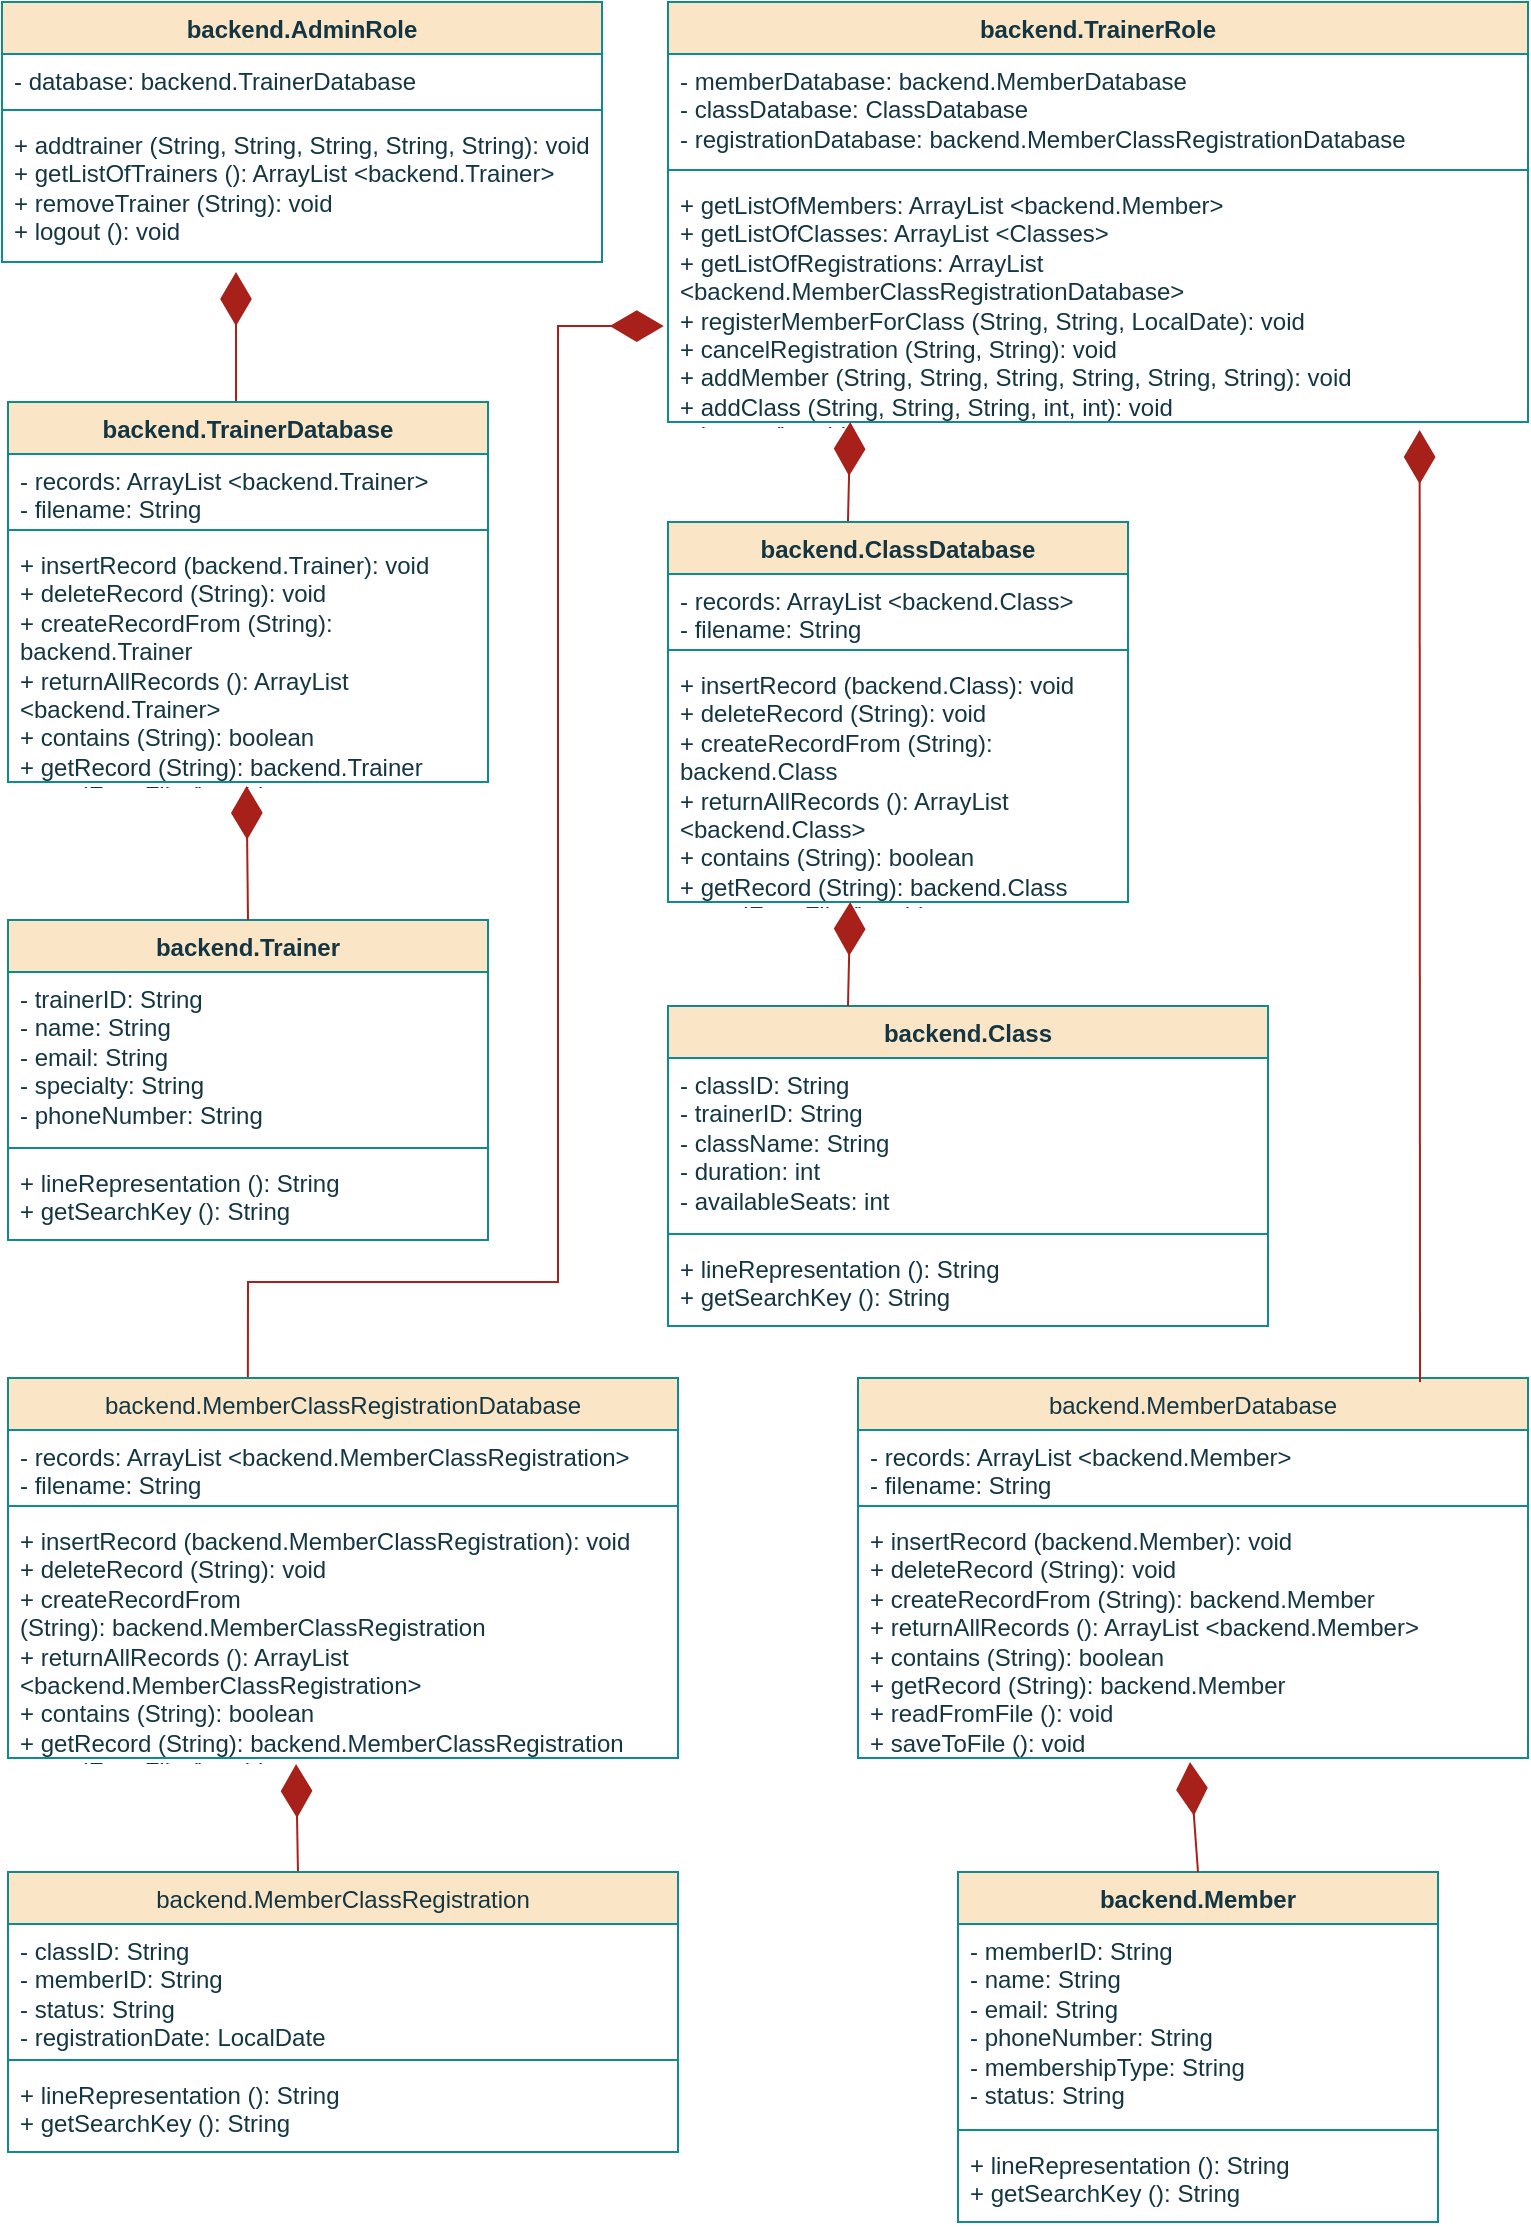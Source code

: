 <mxfile version="24.8.3">
  <diagram name="Page-1" id="JUcYzHdb48iwHuwYL6-H">
    <mxGraphModel dx="880" dy="468" grid="1" gridSize="5" guides="1" tooltips="1" connect="1" arrows="1" fold="1" page="1" pageScale="1" pageWidth="827" pageHeight="1169" math="0" shadow="0">
      <root>
        <mxCell id="0" />
        <mxCell id="1" parent="0" />
        <mxCell id="aSdRzUpNBeTwW4BRIwoA-1" value="backend.AdminRole" style="swimlane;fontStyle=1;align=center;verticalAlign=top;childLayout=stackLayout;horizontal=1;startSize=26;horizontalStack=0;resizeParent=1;resizeParentMax=0;resizeLast=0;collapsible=1;marginBottom=0;whiteSpace=wrap;html=1;labelBackgroundColor=none;fillColor=#FAE5C7;strokeColor=#0F8B8D;fontColor=#143642;" vertex="1" parent="1">
          <mxGeometry x="57" y="20" width="300" height="130" as="geometry" />
        </mxCell>
        <mxCell id="aSdRzUpNBeTwW4BRIwoA-2" value="- database: backend.TrainerDatabase" style="text;strokeColor=none;fillColor=none;align=left;verticalAlign=top;spacingLeft=4;spacingRight=4;overflow=hidden;rotatable=0;points=[[0,0.5],[1,0.5]];portConstraint=eastwest;whiteSpace=wrap;html=1;labelBackgroundColor=none;fontColor=#143642;" vertex="1" parent="aSdRzUpNBeTwW4BRIwoA-1">
          <mxGeometry y="26" width="300" height="24" as="geometry" />
        </mxCell>
        <mxCell id="aSdRzUpNBeTwW4BRIwoA-3" value="" style="line;strokeWidth=1;fillColor=none;align=left;verticalAlign=middle;spacingTop=-1;spacingLeft=3;spacingRight=3;rotatable=0;labelPosition=right;points=[];portConstraint=eastwest;strokeColor=#0F8B8D;labelBackgroundColor=none;fontColor=#143642;" vertex="1" parent="aSdRzUpNBeTwW4BRIwoA-1">
          <mxGeometry y="50" width="300" height="8" as="geometry" />
        </mxCell>
        <mxCell id="aSdRzUpNBeTwW4BRIwoA-4" value="+ addtrainer (String, String, String, String, String): void&lt;div&gt;+ getListOfTrainers (): ArrayList &amp;lt;backend.Trainer&amp;gt;&lt;/div&gt;&lt;div&gt;+ removeTrainer (String): void&lt;/div&gt;&lt;div&gt;+ logout (): void&lt;/div&gt;" style="text;strokeColor=none;fillColor=none;align=left;verticalAlign=top;spacingLeft=4;spacingRight=4;overflow=hidden;rotatable=0;points=[[0,0.5],[1,0.5]];portConstraint=eastwest;whiteSpace=wrap;html=1;labelBackgroundColor=none;fontColor=#143642;" vertex="1" parent="aSdRzUpNBeTwW4BRIwoA-1">
          <mxGeometry y="58" width="300" height="72" as="geometry" />
        </mxCell>
        <mxCell id="aSdRzUpNBeTwW4BRIwoA-7" value="" style="endArrow=diamondThin;endFill=1;endSize=24;html=1;rounded=0;entryX=0.39;entryY=1.069;entryDx=0;entryDy=0;entryPerimeter=0;labelBackgroundColor=none;strokeColor=#A8201A;fontColor=default;exitX=0.475;exitY=0.011;exitDx=0;exitDy=0;exitPerimeter=0;" edge="1" parent="1" source="aSdRzUpNBeTwW4BRIwoA-16" target="aSdRzUpNBeTwW4BRIwoA-4">
          <mxGeometry width="160" relative="1" as="geometry">
            <mxPoint x="210" y="220" as="sourcePoint" />
            <mxPoint x="260" y="260" as="targetPoint" />
            <Array as="points" />
          </mxGeometry>
        </mxCell>
        <mxCell id="aSdRzUpNBeTwW4BRIwoA-16" value="backend.TrainerDatabase" style="swimlane;fontStyle=1;align=center;verticalAlign=top;childLayout=stackLayout;horizontal=1;startSize=26;horizontalStack=0;resizeParent=1;resizeParentMax=0;resizeLast=0;collapsible=1;marginBottom=0;whiteSpace=wrap;html=1;labelBackgroundColor=none;fillColor=#FAE5C7;strokeColor=#0F8B8D;fontColor=#143642;" vertex="1" parent="1">
          <mxGeometry x="60" y="220" width="240" height="190" as="geometry" />
        </mxCell>
        <mxCell id="aSdRzUpNBeTwW4BRIwoA-17" value="- records: ArrayList &amp;lt;backend.Trainer&amp;gt;&lt;div&gt;- filename: String&lt;/div&gt;" style="text;strokeColor=none;fillColor=none;align=left;verticalAlign=top;spacingLeft=4;spacingRight=4;overflow=hidden;rotatable=0;points=[[0,0.5],[1,0.5]];portConstraint=eastwest;whiteSpace=wrap;html=1;labelBackgroundColor=none;fontColor=#143642;" vertex="1" parent="aSdRzUpNBeTwW4BRIwoA-16">
          <mxGeometry y="26" width="240" height="34" as="geometry" />
        </mxCell>
        <mxCell id="aSdRzUpNBeTwW4BRIwoA-18" value="" style="line;strokeWidth=1;fillColor=none;align=left;verticalAlign=middle;spacingTop=-1;spacingLeft=3;spacingRight=3;rotatable=0;labelPosition=right;points=[];portConstraint=eastwest;strokeColor=#0F8B8D;labelBackgroundColor=none;fontColor=#143642;" vertex="1" parent="aSdRzUpNBeTwW4BRIwoA-16">
          <mxGeometry y="60" width="240" height="8" as="geometry" />
        </mxCell>
        <mxCell id="aSdRzUpNBeTwW4BRIwoA-19" value="+ insertRecord (backend.Trainer): void&lt;div&gt;+ deleteRecord (String): void&lt;br&gt;&lt;div&gt;+ createRecordFrom (String): backend.Trainer&lt;/div&gt;&lt;div&gt;+ returnAllRecords (): ArrayList &amp;lt;backend.Trainer&amp;gt;&lt;/div&gt;&lt;div&gt;+ contains (String): boolean&lt;/div&gt;&lt;div&gt;+ getRecord (String): backend.Trainer&lt;/div&gt;&lt;div&gt;+ readFromFile (): void&lt;/div&gt;&lt;/div&gt;&lt;div&gt;+ saveToFile (): void&lt;/div&gt;" style="text;strokeColor=none;fillColor=none;align=left;verticalAlign=top;spacingLeft=4;spacingRight=4;overflow=hidden;rotatable=0;points=[[0,0.5],[1,0.5]];portConstraint=eastwest;whiteSpace=wrap;html=1;labelBackgroundColor=none;fontColor=#143642;" vertex="1" parent="aSdRzUpNBeTwW4BRIwoA-16">
          <mxGeometry y="68" width="240" height="122" as="geometry" />
        </mxCell>
        <mxCell id="aSdRzUpNBeTwW4BRIwoA-22" value="backend.Trainer" style="swimlane;fontStyle=1;align=center;verticalAlign=top;childLayout=stackLayout;horizontal=1;startSize=26;horizontalStack=0;resizeParent=1;resizeParentMax=0;resizeLast=0;collapsible=1;marginBottom=0;whiteSpace=wrap;html=1;labelBackgroundColor=none;fillColor=#FAE5C7;strokeColor=#0F8B8D;fontColor=#143642;" vertex="1" parent="1">
          <mxGeometry x="60" y="479" width="240" height="160" as="geometry" />
        </mxCell>
        <mxCell id="aSdRzUpNBeTwW4BRIwoA-23" value="- trainerID: String&lt;div&gt;- name: String&lt;/div&gt;&lt;div&gt;- email: String&lt;/div&gt;&lt;div&gt;- specialty: String&lt;/div&gt;&lt;div&gt;- phoneNumber: String&lt;/div&gt;" style="text;strokeColor=none;fillColor=none;align=left;verticalAlign=top;spacingLeft=4;spacingRight=4;overflow=hidden;rotatable=0;points=[[0,0.5],[1,0.5]];portConstraint=eastwest;whiteSpace=wrap;html=1;labelBackgroundColor=none;fontColor=#143642;" vertex="1" parent="aSdRzUpNBeTwW4BRIwoA-22">
          <mxGeometry y="26" width="240" height="84" as="geometry" />
        </mxCell>
        <mxCell id="aSdRzUpNBeTwW4BRIwoA-24" value="" style="line;strokeWidth=1;fillColor=none;align=left;verticalAlign=middle;spacingTop=-1;spacingLeft=3;spacingRight=3;rotatable=0;labelPosition=right;points=[];portConstraint=eastwest;strokeColor=#0F8B8D;labelBackgroundColor=none;fontColor=#143642;" vertex="1" parent="aSdRzUpNBeTwW4BRIwoA-22">
          <mxGeometry y="110" width="240" height="8" as="geometry" />
        </mxCell>
        <mxCell id="aSdRzUpNBeTwW4BRIwoA-25" value="+ lineRepresentation (): String&lt;div&gt;+ getSearchKey (): String&lt;/div&gt;" style="text;strokeColor=none;fillColor=none;align=left;verticalAlign=top;spacingLeft=4;spacingRight=4;overflow=hidden;rotatable=0;points=[[0,0.5],[1,0.5]];portConstraint=eastwest;whiteSpace=wrap;html=1;labelBackgroundColor=none;fontColor=#143642;" vertex="1" parent="aSdRzUpNBeTwW4BRIwoA-22">
          <mxGeometry y="118" width="240" height="42" as="geometry" />
        </mxCell>
        <mxCell id="aSdRzUpNBeTwW4BRIwoA-26" value="" style="endArrow=diamondThin;endFill=1;endSize=24;html=1;rounded=0;entryX=0.497;entryY=1.016;entryDx=0;entryDy=0;entryPerimeter=0;labelBackgroundColor=none;strokeColor=#A8201A;fontColor=default;exitX=0.5;exitY=0;exitDx=0;exitDy=0;" edge="1" parent="1" source="aSdRzUpNBeTwW4BRIwoA-22" target="aSdRzUpNBeTwW4BRIwoA-19">
          <mxGeometry width="160" relative="1" as="geometry">
            <mxPoint x="210" y="490" as="sourcePoint" />
            <mxPoint x="220" y="164" as="targetPoint" />
            <Array as="points" />
          </mxGeometry>
        </mxCell>
        <mxCell id="aSdRzUpNBeTwW4BRIwoA-27" value="backend.TrainerRole" style="swimlane;fontStyle=1;align=center;verticalAlign=top;childLayout=stackLayout;horizontal=1;startSize=26;horizontalStack=0;resizeParent=1;resizeParentMax=0;resizeLast=0;collapsible=1;marginBottom=0;whiteSpace=wrap;html=1;labelBackgroundColor=none;fillColor=#FAE5C7;strokeColor=#0F8B8D;fontColor=#143642;" vertex="1" parent="1">
          <mxGeometry x="390" y="20" width="430" height="210" as="geometry" />
        </mxCell>
        <mxCell id="aSdRzUpNBeTwW4BRIwoA-28" value="- memberDatabase: backend.MemberDatabase&lt;div&gt;- classDatabase: C&lt;span style=&quot;background-color: initial;&quot;&gt;lassDatabase&lt;/span&gt;&lt;/div&gt;&lt;div&gt;&lt;span style=&quot;background-color: initial;&quot;&gt;- registrationDatabase:&amp;nbsp;&lt;/span&gt;&lt;span style=&quot;background-color: initial;&quot;&gt;backend.MemberClassRegistrationDatabase&lt;/span&gt;&lt;/div&gt;" style="text;strokeColor=none;fillColor=none;align=left;verticalAlign=top;spacingLeft=4;spacingRight=4;overflow=hidden;rotatable=0;points=[[0,0.5],[1,0.5]];portConstraint=eastwest;whiteSpace=wrap;html=1;labelBackgroundColor=none;fontColor=#143642;" vertex="1" parent="aSdRzUpNBeTwW4BRIwoA-27">
          <mxGeometry y="26" width="430" height="54" as="geometry" />
        </mxCell>
        <mxCell id="aSdRzUpNBeTwW4BRIwoA-29" value="" style="line;strokeWidth=1;fillColor=none;align=left;verticalAlign=middle;spacingTop=-1;spacingLeft=3;spacingRight=3;rotatable=0;labelPosition=right;points=[];portConstraint=eastwest;strokeColor=#0F8B8D;labelBackgroundColor=none;fontColor=#143642;" vertex="1" parent="aSdRzUpNBeTwW4BRIwoA-27">
          <mxGeometry y="80" width="430" height="8" as="geometry" />
        </mxCell>
        <mxCell id="aSdRzUpNBeTwW4BRIwoA-30" value="+ getListOfMembers: ArrayList &amp;lt;backend.Member&amp;gt;&lt;div&gt;+ getListOfClasses: ArrayList &amp;lt;Classes&amp;gt;&lt;/div&gt;&lt;div&gt;+ getListOfRegistrations: ArrayList &amp;lt;backend.MemberClassRegistrationDatabase&amp;gt;&lt;/div&gt;&lt;div&gt;+ registerMemberForClass (String, String, LocalDate): void&lt;/div&gt;&lt;div&gt;+ cancelRegistration (String, String): void&lt;/div&gt;&lt;div&gt;+ addMember&amp;nbsp;&lt;span style=&quot;background-color: initial;&quot;&gt;(String, String, String, String, String, String): void&lt;/span&gt;&lt;/div&gt;&lt;div&gt;+ addClass (String, String, String, int, int): void&lt;/div&gt;&lt;div&gt;+ logout (): void&lt;/div&gt;" style="text;strokeColor=none;fillColor=none;align=left;verticalAlign=top;spacingLeft=4;spacingRight=4;overflow=hidden;rotatable=0;points=[[0,0.5],[1,0.5]];portConstraint=eastwest;whiteSpace=wrap;html=1;labelBackgroundColor=none;fontColor=#143642;" vertex="1" parent="aSdRzUpNBeTwW4BRIwoA-27">
          <mxGeometry y="88" width="430" height="122" as="geometry" />
        </mxCell>
        <mxCell id="aSdRzUpNBeTwW4BRIwoA-32" value="" style="endArrow=diamondThin;endFill=1;endSize=24;html=1;rounded=0;strokeColor=#A8201A;fontColor=#143642;fillColor=#FAE5C7;entryX=0.491;entryY=1.016;entryDx=0;entryDy=0;entryPerimeter=0;exitX=0.391;exitY=0.011;exitDx=0;exitDy=0;exitPerimeter=0;" edge="1" parent="1" source="aSdRzUpNBeTwW4BRIwoA-33">
          <mxGeometry width="160" relative="1" as="geometry">
            <mxPoint x="480" y="278.05" as="sourcePoint" />
            <mxPoint x="481.13" y="230.002" as="targetPoint" />
          </mxGeometry>
        </mxCell>
        <mxCell id="aSdRzUpNBeTwW4BRIwoA-33" value="backend.ClassDatabase" style="swimlane;fontStyle=1;align=center;verticalAlign=top;childLayout=stackLayout;horizontal=1;startSize=26;horizontalStack=0;resizeParent=1;resizeParentMax=0;resizeLast=0;collapsible=1;marginBottom=0;whiteSpace=wrap;html=1;labelBackgroundColor=none;fillColor=#FAE5C7;strokeColor=#0F8B8D;fontColor=#143642;" vertex="1" parent="1">
          <mxGeometry x="390" y="280" width="230" height="190" as="geometry" />
        </mxCell>
        <mxCell id="aSdRzUpNBeTwW4BRIwoA-34" value="- records: ArrayList &amp;lt;backend.Class&amp;gt;&lt;div&gt;- filename: String&lt;/div&gt;" style="text;strokeColor=none;fillColor=none;align=left;verticalAlign=top;spacingLeft=4;spacingRight=4;overflow=hidden;rotatable=0;points=[[0,0.5],[1,0.5]];portConstraint=eastwest;whiteSpace=wrap;html=1;labelBackgroundColor=none;fontColor=#143642;" vertex="1" parent="aSdRzUpNBeTwW4BRIwoA-33">
          <mxGeometry y="26" width="230" height="34" as="geometry" />
        </mxCell>
        <mxCell id="aSdRzUpNBeTwW4BRIwoA-35" value="" style="line;strokeWidth=1;fillColor=none;align=left;verticalAlign=middle;spacingTop=-1;spacingLeft=3;spacingRight=3;rotatable=0;labelPosition=right;points=[];portConstraint=eastwest;strokeColor=#0F8B8D;labelBackgroundColor=none;fontColor=#143642;" vertex="1" parent="aSdRzUpNBeTwW4BRIwoA-33">
          <mxGeometry y="60" width="230" height="8" as="geometry" />
        </mxCell>
        <mxCell id="aSdRzUpNBeTwW4BRIwoA-36" value="+ insertRecord (backend.Class): void&lt;div&gt;+ deleteRecord (String): void&lt;br&gt;&lt;div&gt;+ createRecordFrom (String): backend.Class&lt;/div&gt;&lt;div&gt;+ returnAllRecords (): ArrayList &amp;lt;backend.Class&amp;gt;&lt;/div&gt;&lt;div&gt;+ contains (String): boolean&lt;/div&gt;&lt;div&gt;+ getRecord (String): backend.Class&lt;/div&gt;&lt;div&gt;+ readFromFile (): void&lt;/div&gt;&lt;/div&gt;&lt;div&gt;+ saveToFile (): void&lt;/div&gt;" style="text;strokeColor=none;fillColor=none;align=left;verticalAlign=top;spacingLeft=4;spacingRight=4;overflow=hidden;rotatable=0;points=[[0,0.5],[1,0.5]];portConstraint=eastwest;whiteSpace=wrap;html=1;labelBackgroundColor=none;fontColor=#143642;" vertex="1" parent="aSdRzUpNBeTwW4BRIwoA-33">
          <mxGeometry y="68" width="230" height="122" as="geometry" />
        </mxCell>
        <mxCell id="aSdRzUpNBeTwW4BRIwoA-37" value="backend.Class" style="swimlane;fontStyle=1;align=center;verticalAlign=top;childLayout=stackLayout;horizontal=1;startSize=26;horizontalStack=0;resizeParent=1;resizeParentMax=0;resizeLast=0;collapsible=1;marginBottom=0;whiteSpace=wrap;html=1;labelBackgroundColor=none;fillColor=#FAE5C7;strokeColor=#0F8B8D;fontColor=#143642;" vertex="1" parent="1">
          <mxGeometry x="390" y="522" width="300" height="160" as="geometry" />
        </mxCell>
        <mxCell id="aSdRzUpNBeTwW4BRIwoA-38" value="&lt;div&gt;- classID: String&lt;/div&gt;- trainerID: String&lt;div&gt;- className: String&lt;/div&gt;&lt;div&gt;- duration: int&lt;/div&gt;&lt;div&gt;- availableSeats: int&lt;/div&gt;" style="text;strokeColor=none;fillColor=none;align=left;verticalAlign=top;spacingLeft=4;spacingRight=4;overflow=hidden;rotatable=0;points=[[0,0.5],[1,0.5]];portConstraint=eastwest;whiteSpace=wrap;html=1;labelBackgroundColor=none;fontColor=#143642;" vertex="1" parent="aSdRzUpNBeTwW4BRIwoA-37">
          <mxGeometry y="26" width="300" height="84" as="geometry" />
        </mxCell>
        <mxCell id="aSdRzUpNBeTwW4BRIwoA-39" value="" style="line;strokeWidth=1;fillColor=none;align=left;verticalAlign=middle;spacingTop=-1;spacingLeft=3;spacingRight=3;rotatable=0;labelPosition=right;points=[];portConstraint=eastwest;strokeColor=#0F8B8D;labelBackgroundColor=none;fontColor=#143642;" vertex="1" parent="aSdRzUpNBeTwW4BRIwoA-37">
          <mxGeometry y="110" width="300" height="8" as="geometry" />
        </mxCell>
        <mxCell id="aSdRzUpNBeTwW4BRIwoA-40" value="+ lineRepresentation (): String&lt;div&gt;+ getSearchKey (): String&lt;/div&gt;" style="text;strokeColor=none;fillColor=none;align=left;verticalAlign=top;spacingLeft=4;spacingRight=4;overflow=hidden;rotatable=0;points=[[0,0.5],[1,0.5]];portConstraint=eastwest;whiteSpace=wrap;html=1;labelBackgroundColor=none;fontColor=#143642;" vertex="1" parent="aSdRzUpNBeTwW4BRIwoA-37">
          <mxGeometry y="118" width="300" height="42" as="geometry" />
        </mxCell>
        <mxCell id="aSdRzUpNBeTwW4BRIwoA-41" value="" style="endArrow=diamondThin;endFill=1;endSize=24;html=1;rounded=0;strokeColor=#A8201A;fontColor=#143642;fillColor=#FAE5C7;entryX=0.491;entryY=1.016;entryDx=0;entryDy=0;entryPerimeter=0;exitX=0.391;exitY=0.011;exitDx=0;exitDy=0;exitPerimeter=0;" edge="1" parent="1">
          <mxGeometry width="160" relative="1" as="geometry">
            <mxPoint x="480" y="522" as="sourcePoint" />
            <mxPoint x="481.13" y="470.002" as="targetPoint" />
          </mxGeometry>
        </mxCell>
        <mxCell id="aSdRzUpNBeTwW4BRIwoA-42" value="" style="endArrow=diamondThin;endFill=1;endSize=24;html=1;rounded=0;strokeColor=#A8201A;fontColor=#143642;fillColor=#FAE5C7;entryX=-0.005;entryY=0.607;entryDx=0;entryDy=0;entryPerimeter=0;exitX=0.358;exitY=0.011;exitDx=0;exitDy=0;exitPerimeter=0;" edge="1" parent="1" source="aSdRzUpNBeTwW4BRIwoA-43" target="aSdRzUpNBeTwW4BRIwoA-30">
          <mxGeometry width="160" relative="1" as="geometry">
            <mxPoint x="180" y="690" as="sourcePoint" />
            <mxPoint x="389" y="175" as="targetPoint" />
            <Array as="points">
              <mxPoint x="180" y="660" />
              <mxPoint x="335" y="660" />
              <mxPoint x="335" y="182" />
            </Array>
          </mxGeometry>
        </mxCell>
        <mxCell id="aSdRzUpNBeTwW4BRIwoA-43" value="&lt;span style=&quot;font-weight: 400; text-align: left;&quot;&gt;backend.MemberClassRegistrationDatabase&lt;/span&gt;" style="swimlane;fontStyle=1;align=center;verticalAlign=top;childLayout=stackLayout;horizontal=1;startSize=26;horizontalStack=0;resizeParent=1;resizeParentMax=0;resizeLast=0;collapsible=1;marginBottom=0;whiteSpace=wrap;html=1;labelBackgroundColor=none;fillColor=#FAE5C7;strokeColor=#0F8B8D;fontColor=#143642;" vertex="1" parent="1">
          <mxGeometry x="60" y="708" width="335" height="190" as="geometry" />
        </mxCell>
        <mxCell id="aSdRzUpNBeTwW4BRIwoA-44" value="- records: ArrayList &amp;lt;backend.MemberClassRegistration&amp;gt;&lt;div&gt;- filename: String&lt;/div&gt;" style="text;strokeColor=none;fillColor=none;align=left;verticalAlign=top;spacingLeft=4;spacingRight=4;overflow=hidden;rotatable=0;points=[[0,0.5],[1,0.5]];portConstraint=eastwest;whiteSpace=wrap;html=1;labelBackgroundColor=none;fontColor=#143642;" vertex="1" parent="aSdRzUpNBeTwW4BRIwoA-43">
          <mxGeometry y="26" width="335" height="34" as="geometry" />
        </mxCell>
        <mxCell id="aSdRzUpNBeTwW4BRIwoA-45" value="" style="line;strokeWidth=1;fillColor=none;align=left;verticalAlign=middle;spacingTop=-1;spacingLeft=3;spacingRight=3;rotatable=0;labelPosition=right;points=[];portConstraint=eastwest;strokeColor=#0F8B8D;labelBackgroundColor=none;fontColor=#143642;" vertex="1" parent="aSdRzUpNBeTwW4BRIwoA-43">
          <mxGeometry y="60" width="335" height="8" as="geometry" />
        </mxCell>
        <mxCell id="aSdRzUpNBeTwW4BRIwoA-46" value="+ insertRecord (backend.MemberClassRegistration): void&lt;div&gt;+ deleteRecord (String): void&lt;br&gt;&lt;div&gt;+ createRecordFrom (String):&amp;nbsp;&lt;span style=&quot;background-color: initial;&quot;&gt;backend.MemberClassRegistration&lt;/span&gt;&lt;/div&gt;&lt;div&gt;+ returnAllRecords (): ArrayList &amp;lt;backend.MemberClassRegistration&amp;gt;&lt;/div&gt;&lt;div&gt;+ contains (String): boolean&lt;/div&gt;&lt;div&gt;+ getRecord (String):&amp;nbsp;&lt;span style=&quot;background-color: initial;&quot;&gt;backend.MemberClassRegistration&lt;/span&gt;&lt;/div&gt;&lt;div&gt;+ readFromFile (): void&lt;/div&gt;&lt;/div&gt;&lt;div&gt;+ saveToFile (): void&lt;/div&gt;" style="text;strokeColor=none;fillColor=none;align=left;verticalAlign=top;spacingLeft=4;spacingRight=4;overflow=hidden;rotatable=0;points=[[0,0.5],[1,0.5]];portConstraint=eastwest;whiteSpace=wrap;html=1;labelBackgroundColor=none;fontColor=#143642;" vertex="1" parent="aSdRzUpNBeTwW4BRIwoA-43">
          <mxGeometry y="68" width="335" height="122" as="geometry" />
        </mxCell>
        <mxCell id="aSdRzUpNBeTwW4BRIwoA-47" value="" style="endArrow=diamondThin;endFill=1;endSize=24;html=1;rounded=0;strokeColor=#A8201A;fontColor=#143642;fillColor=#FAE5C7;entryX=0.43;entryY=1.025;entryDx=0;entryDy=0;entryPerimeter=0;exitX=0.433;exitY=0.029;exitDx=0;exitDy=0;exitPerimeter=0;" edge="1" parent="1" source="aSdRzUpNBeTwW4BRIwoA-48" target="aSdRzUpNBeTwW4BRIwoA-46">
          <mxGeometry width="160" relative="1" as="geometry">
            <mxPoint x="204" y="950" as="sourcePoint" />
            <mxPoint x="270" y="955" as="targetPoint" />
          </mxGeometry>
        </mxCell>
        <mxCell id="aSdRzUpNBeTwW4BRIwoA-48" value="&lt;span style=&quot;font-weight: 400; text-align: left;&quot;&gt;backend.MemberClassRegistration&lt;/span&gt;" style="swimlane;fontStyle=1;align=center;verticalAlign=top;childLayout=stackLayout;horizontal=1;startSize=26;horizontalStack=0;resizeParent=1;resizeParentMax=0;resizeLast=0;collapsible=1;marginBottom=0;whiteSpace=wrap;html=1;labelBackgroundColor=none;fillColor=#FAE5C7;strokeColor=#0F8B8D;fontColor=#143642;" vertex="1" parent="1">
          <mxGeometry x="60" y="955" width="335" height="140" as="geometry" />
        </mxCell>
        <mxCell id="aSdRzUpNBeTwW4BRIwoA-49" value="&lt;div&gt;- classID: String&lt;/div&gt;&lt;div&gt;- memberID: String&lt;/div&gt;&lt;div&gt;- status: String&lt;/div&gt;&lt;div&gt;- registrationDate: LocalDate&lt;/div&gt;" style="text;strokeColor=none;fillColor=none;align=left;verticalAlign=top;spacingLeft=4;spacingRight=4;overflow=hidden;rotatable=0;points=[[0,0.5],[1,0.5]];portConstraint=eastwest;whiteSpace=wrap;html=1;labelBackgroundColor=none;fontColor=#143642;" vertex="1" parent="aSdRzUpNBeTwW4BRIwoA-48">
          <mxGeometry y="26" width="335" height="64" as="geometry" />
        </mxCell>
        <mxCell id="aSdRzUpNBeTwW4BRIwoA-50" value="" style="line;strokeWidth=1;fillColor=none;align=left;verticalAlign=middle;spacingTop=-1;spacingLeft=3;spacingRight=3;rotatable=0;labelPosition=right;points=[];portConstraint=eastwest;strokeColor=#0F8B8D;labelBackgroundColor=none;fontColor=#143642;" vertex="1" parent="aSdRzUpNBeTwW4BRIwoA-48">
          <mxGeometry y="90" width="335" height="8" as="geometry" />
        </mxCell>
        <mxCell id="aSdRzUpNBeTwW4BRIwoA-51" value="+ lineRepresentation (): String&lt;div&gt;+ getSearchKey (): String&lt;/div&gt;" style="text;strokeColor=none;fillColor=none;align=left;verticalAlign=top;spacingLeft=4;spacingRight=4;overflow=hidden;rotatable=0;points=[[0,0.5],[1,0.5]];portConstraint=eastwest;whiteSpace=wrap;html=1;labelBackgroundColor=none;fontColor=#143642;" vertex="1" parent="aSdRzUpNBeTwW4BRIwoA-48">
          <mxGeometry y="98" width="335" height="42" as="geometry" />
        </mxCell>
        <mxCell id="aSdRzUpNBeTwW4BRIwoA-52" value="&lt;span style=&quot;font-weight: 400; text-align: left;&quot;&gt;backend.MemberDatabase&lt;/span&gt;" style="swimlane;fontStyle=1;align=center;verticalAlign=top;childLayout=stackLayout;horizontal=1;startSize=26;horizontalStack=0;resizeParent=1;resizeParentMax=0;resizeLast=0;collapsible=1;marginBottom=0;whiteSpace=wrap;html=1;labelBackgroundColor=none;fillColor=#FAE5C7;strokeColor=#0F8B8D;fontColor=#143642;" vertex="1" parent="1">
          <mxGeometry x="485" y="708" width="335" height="190" as="geometry" />
        </mxCell>
        <mxCell id="aSdRzUpNBeTwW4BRIwoA-53" value="- records: ArrayList &amp;lt;backend.Member&amp;gt;&lt;div&gt;- filename: String&lt;/div&gt;" style="text;strokeColor=none;fillColor=none;align=left;verticalAlign=top;spacingLeft=4;spacingRight=4;overflow=hidden;rotatable=0;points=[[0,0.5],[1,0.5]];portConstraint=eastwest;whiteSpace=wrap;html=1;labelBackgroundColor=none;fontColor=#143642;" vertex="1" parent="aSdRzUpNBeTwW4BRIwoA-52">
          <mxGeometry y="26" width="335" height="34" as="geometry" />
        </mxCell>
        <mxCell id="aSdRzUpNBeTwW4BRIwoA-54" value="" style="line;strokeWidth=1;fillColor=none;align=left;verticalAlign=middle;spacingTop=-1;spacingLeft=3;spacingRight=3;rotatable=0;labelPosition=right;points=[];portConstraint=eastwest;strokeColor=#0F8B8D;labelBackgroundColor=none;fontColor=#143642;" vertex="1" parent="aSdRzUpNBeTwW4BRIwoA-52">
          <mxGeometry y="60" width="335" height="8" as="geometry" />
        </mxCell>
        <mxCell id="aSdRzUpNBeTwW4BRIwoA-55" value="+ insertRecord (backend.Member): void&lt;div&gt;+ deleteRecord (String): void&lt;br&gt;&lt;div&gt;+ createRecordFrom (String):&amp;nbsp;&lt;span style=&quot;background-color: initial;&quot;&gt;backend.Member&lt;/span&gt;&lt;/div&gt;&lt;div&gt;+ returnAllRecords (): ArrayList &amp;lt;backend.Member&amp;gt;&lt;/div&gt;&lt;div&gt;+ contains (String): boolean&lt;/div&gt;&lt;div&gt;+ getRecord (String):&amp;nbsp;&lt;span style=&quot;background-color: initial;&quot;&gt;backend.Member&lt;/span&gt;&lt;/div&gt;&lt;div&gt;+ readFromFile (): void&lt;/div&gt;&lt;/div&gt;&lt;div&gt;+ saveToFile (): void&lt;/div&gt;" style="text;strokeColor=none;fillColor=none;align=left;verticalAlign=top;spacingLeft=4;spacingRight=4;overflow=hidden;rotatable=0;points=[[0,0.5],[1,0.5]];portConstraint=eastwest;whiteSpace=wrap;html=1;labelBackgroundColor=none;fontColor=#143642;" vertex="1" parent="aSdRzUpNBeTwW4BRIwoA-52">
          <mxGeometry y="68" width="335" height="122" as="geometry" />
        </mxCell>
        <mxCell id="aSdRzUpNBeTwW4BRIwoA-56" value="" style="endArrow=diamondThin;endFill=1;endSize=24;html=1;rounded=0;strokeColor=#A8201A;fontColor=#143642;fillColor=#FAE5C7;entryX=0.874;entryY=1.033;entryDx=0;entryDy=0;entryPerimeter=0;" edge="1" parent="1" target="aSdRzUpNBeTwW4BRIwoA-30">
          <mxGeometry width="160" relative="1" as="geometry">
            <mxPoint x="766" y="710" as="sourcePoint" />
            <mxPoint x="775" y="400" as="targetPoint" />
          </mxGeometry>
        </mxCell>
        <mxCell id="aSdRzUpNBeTwW4BRIwoA-57" value="backend.Member" style="swimlane;fontStyle=1;align=center;verticalAlign=top;childLayout=stackLayout;horizontal=1;startSize=26;horizontalStack=0;resizeParent=1;resizeParentMax=0;resizeLast=0;collapsible=1;marginBottom=0;whiteSpace=wrap;html=1;labelBackgroundColor=none;fillColor=#FAE5C7;strokeColor=#0F8B8D;fontColor=#143642;" vertex="1" parent="1">
          <mxGeometry x="535" y="955" width="240" height="175" as="geometry" />
        </mxCell>
        <mxCell id="aSdRzUpNBeTwW4BRIwoA-58" value="- memberID: String&lt;div&gt;- name: String&lt;/div&gt;&lt;div&gt;- email: String&lt;/div&gt;&lt;div&gt;- phoneNumber: String&lt;/div&gt;&lt;div&gt;- membershipType: String&lt;/div&gt;&lt;div&gt;- status: String&lt;/div&gt;" style="text;strokeColor=none;fillColor=none;align=left;verticalAlign=top;spacingLeft=4;spacingRight=4;overflow=hidden;rotatable=0;points=[[0,0.5],[1,0.5]];portConstraint=eastwest;whiteSpace=wrap;html=1;labelBackgroundColor=none;fontColor=#143642;" vertex="1" parent="aSdRzUpNBeTwW4BRIwoA-57">
          <mxGeometry y="26" width="240" height="99" as="geometry" />
        </mxCell>
        <mxCell id="aSdRzUpNBeTwW4BRIwoA-59" value="" style="line;strokeWidth=1;fillColor=none;align=left;verticalAlign=middle;spacingTop=-1;spacingLeft=3;spacingRight=3;rotatable=0;labelPosition=right;points=[];portConstraint=eastwest;strokeColor=#0F8B8D;labelBackgroundColor=none;fontColor=#143642;" vertex="1" parent="aSdRzUpNBeTwW4BRIwoA-57">
          <mxGeometry y="125" width="240" height="8" as="geometry" />
        </mxCell>
        <mxCell id="aSdRzUpNBeTwW4BRIwoA-60" value="+ lineRepresentation (): String&lt;div&gt;+ getSearchKey (): String&lt;/div&gt;" style="text;strokeColor=none;fillColor=none;align=left;verticalAlign=top;spacingLeft=4;spacingRight=4;overflow=hidden;rotatable=0;points=[[0,0.5],[1,0.5]];portConstraint=eastwest;whiteSpace=wrap;html=1;labelBackgroundColor=none;fontColor=#143642;" vertex="1" parent="aSdRzUpNBeTwW4BRIwoA-57">
          <mxGeometry y="133" width="240" height="42" as="geometry" />
        </mxCell>
        <mxCell id="aSdRzUpNBeTwW4BRIwoA-61" value="" style="endArrow=diamondThin;endFill=1;endSize=24;html=1;rounded=0;strokeColor=#A8201A;fontColor=#143642;fillColor=#FAE5C7;exitX=0.5;exitY=0;exitDx=0;exitDy=0;" edge="1" parent="1" source="aSdRzUpNBeTwW4BRIwoA-57">
          <mxGeometry width="160" relative="1" as="geometry">
            <mxPoint x="325" y="920" as="sourcePoint" />
            <mxPoint x="651" y="900" as="targetPoint" />
          </mxGeometry>
        </mxCell>
      </root>
    </mxGraphModel>
  </diagram>
</mxfile>
